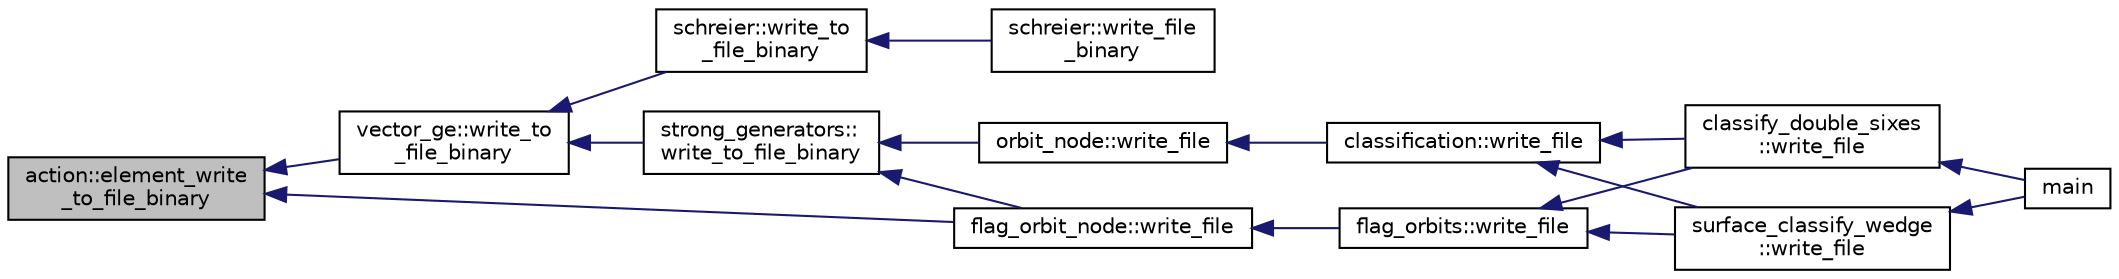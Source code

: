 digraph "action::element_write_to_file_binary"
{
  edge [fontname="Helvetica",fontsize="10",labelfontname="Helvetica",labelfontsize="10"];
  node [fontname="Helvetica",fontsize="10",shape=record];
  rankdir="LR";
  Node11087 [label="action::element_write\l_to_file_binary",height=0.2,width=0.4,color="black", fillcolor="grey75", style="filled", fontcolor="black"];
  Node11087 -> Node11088 [dir="back",color="midnightblue",fontsize="10",style="solid",fontname="Helvetica"];
  Node11088 [label="vector_ge::write_to\l_file_binary",height=0.2,width=0.4,color="black", fillcolor="white", style="filled",URL="$d4/d6e/classvector__ge.html#a59e1a59dace86ad6433f5fda72a66597"];
  Node11088 -> Node11089 [dir="back",color="midnightblue",fontsize="10",style="solid",fontname="Helvetica"];
  Node11089 [label="schreier::write_to\l_file_binary",height=0.2,width=0.4,color="black", fillcolor="white", style="filled",URL="$d3/dd6/classschreier.html#af78e9fd5b26e8840b1cf5ba70c44cbbd"];
  Node11089 -> Node11090 [dir="back",color="midnightblue",fontsize="10",style="solid",fontname="Helvetica"];
  Node11090 [label="schreier::write_file\l_binary",height=0.2,width=0.4,color="black", fillcolor="white", style="filled",URL="$d3/dd6/classschreier.html#ab72cab9ab2322675d1a1ad601b556332"];
  Node11088 -> Node11091 [dir="back",color="midnightblue",fontsize="10",style="solid",fontname="Helvetica"];
  Node11091 [label="strong_generators::\lwrite_to_file_binary",height=0.2,width=0.4,color="black", fillcolor="white", style="filled",URL="$dc/d09/classstrong__generators.html#a117f4cebaf24e4b4ceb7fb1582a7955e"];
  Node11091 -> Node11092 [dir="back",color="midnightblue",fontsize="10",style="solid",fontname="Helvetica"];
  Node11092 [label="flag_orbit_node::write_file",height=0.2,width=0.4,color="black", fillcolor="white", style="filled",URL="$df/dd1/classflag__orbit__node.html#a7d66eaacd4ca6b238ad0fe7d58886112"];
  Node11092 -> Node11093 [dir="back",color="midnightblue",fontsize="10",style="solid",fontname="Helvetica"];
  Node11093 [label="flag_orbits::write_file",height=0.2,width=0.4,color="black", fillcolor="white", style="filled",URL="$d4/d77/classflag__orbits.html#ab78ccdf1556f304c033dda914a6b381b"];
  Node11093 -> Node11094 [dir="back",color="midnightblue",fontsize="10",style="solid",fontname="Helvetica"];
  Node11094 [label="classify_double_sixes\l::write_file",height=0.2,width=0.4,color="black", fillcolor="white", style="filled",URL="$dd/d23/classclassify__double__sixes.html#ac247ac1d951d9c2d11b7e0356a96c8cc"];
  Node11094 -> Node11095 [dir="back",color="midnightblue",fontsize="10",style="solid",fontname="Helvetica"];
  Node11095 [label="main",height=0.2,width=0.4,color="black", fillcolor="white", style="filled",URL="$df/df8/surface__classify_8_c.html#a217dbf8b442f20279ea00b898af96f52"];
  Node11093 -> Node11096 [dir="back",color="midnightblue",fontsize="10",style="solid",fontname="Helvetica"];
  Node11096 [label="surface_classify_wedge\l::write_file",height=0.2,width=0.4,color="black", fillcolor="white", style="filled",URL="$d7/d5c/classsurface__classify__wedge.html#ad159c83c84f17e92c52fafeea5e57ce4"];
  Node11096 -> Node11095 [dir="back",color="midnightblue",fontsize="10",style="solid",fontname="Helvetica"];
  Node11091 -> Node11097 [dir="back",color="midnightblue",fontsize="10",style="solid",fontname="Helvetica"];
  Node11097 [label="orbit_node::write_file",height=0.2,width=0.4,color="black", fillcolor="white", style="filled",URL="$de/df0/classorbit__node.html#a4ce61fe0a32a2fc5768effc348a84b1e"];
  Node11097 -> Node11098 [dir="back",color="midnightblue",fontsize="10",style="solid",fontname="Helvetica"];
  Node11098 [label="classification::write_file",height=0.2,width=0.4,color="black", fillcolor="white", style="filled",URL="$d0/dff/classclassification.html#ad1054483a58da9a4046e951a06da4d01"];
  Node11098 -> Node11094 [dir="back",color="midnightblue",fontsize="10",style="solid",fontname="Helvetica"];
  Node11098 -> Node11096 [dir="back",color="midnightblue",fontsize="10",style="solid",fontname="Helvetica"];
  Node11087 -> Node11092 [dir="back",color="midnightblue",fontsize="10",style="solid",fontname="Helvetica"];
}
